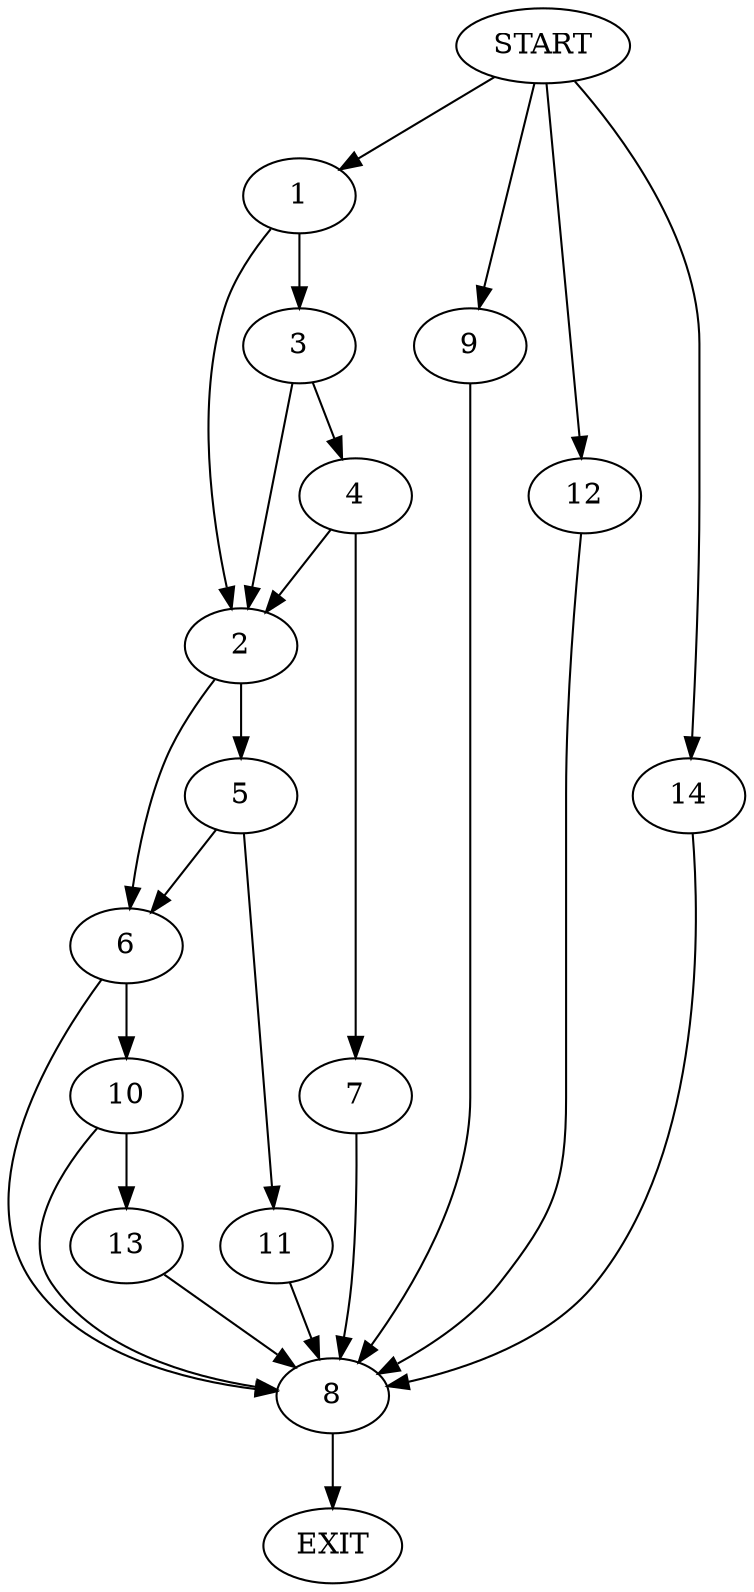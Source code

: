 digraph {
0 [label="START"]
15 [label="EXIT"]
0 -> 1
1 -> 2
1 -> 3
3 -> 2
3 -> 4
2 -> 5
2 -> 6
4 -> 2
4 -> 7
7 -> 8
8 -> 15
0 -> 9
9 -> 8
6 -> 8
6 -> 10
5 -> 11
5 -> 6
11 -> 8
0 -> 12
12 -> 8
10 -> 8
10 -> 13
13 -> 8
0 -> 14
14 -> 8
}
